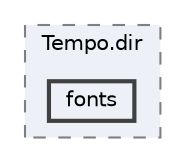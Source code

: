 digraph "build/CMakeFiles/Tempo.dir/fonts"
{
 // INTERACTIVE_SVG=YES
 // LATEX_PDF_SIZE
  bgcolor="transparent";
  edge [fontname=Helvetica,fontsize=10,labelfontname=Helvetica,labelfontsize=10];
  node [fontname=Helvetica,fontsize=10,shape=box,height=0.2,width=0.4];
  compound=true
  subgraph clusterdir_6a9051941551ff0c3fc4677746cfbbd2 {
    graph [ bgcolor="#edf0f7", pencolor="grey50", label="Tempo.dir", fontname=Helvetica,fontsize=10 style="filled,dashed", URL="dir_6a9051941551ff0c3fc4677746cfbbd2.html",tooltip=""]
  dir_146840e410bff2a4efef5b7fdabe241f [label="fonts", fillcolor="#edf0f7", color="grey25", style="filled,bold", URL="dir_146840e410bff2a4efef5b7fdabe241f.html",tooltip=""];
  }
}
